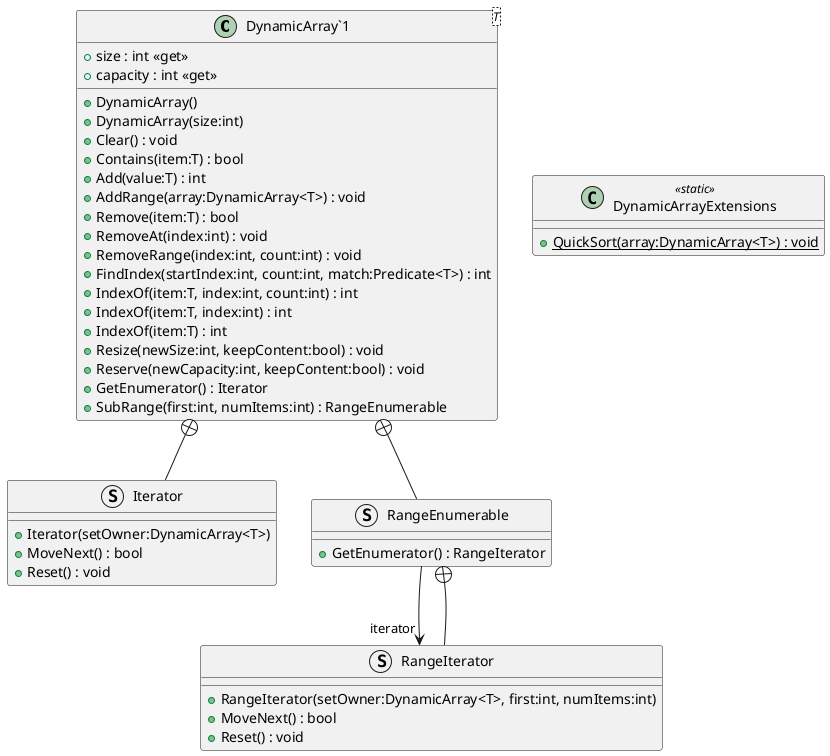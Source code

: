 @startuml
class "DynamicArray`1"<T> {
    + size : int <<get>>
    + capacity : int <<get>>
    + DynamicArray()
    + DynamicArray(size:int)
    + Clear() : void
    + Contains(item:T) : bool
    + Add(value:T) : int
    + AddRange(array:DynamicArray<T>) : void
    + Remove(item:T) : bool
    + RemoveAt(index:int) : void
    + RemoveRange(index:int, count:int) : void
    + FindIndex(startIndex:int, count:int, match:Predicate<T>) : int
    + IndexOf(item:T, index:int, count:int) : int
    + IndexOf(item:T, index:int) : int
    + IndexOf(item:T) : int
    + Resize(newSize:int, keepContent:bool) : void
    + Reserve(newCapacity:int, keepContent:bool) : void
    + GetEnumerator() : Iterator
    + SubRange(first:int, numItems:int) : RangeEnumerable
}
class DynamicArrayExtensions <<static>> {
    + {static} QuickSort(array:DynamicArray<T>) : void
}
struct Iterator {
    + Iterator(setOwner:DynamicArray<T>)
    + MoveNext() : bool
    + Reset() : void
}
struct RangeEnumerable {
    + GetEnumerator() : RangeIterator
}
struct RangeIterator {
    + RangeIterator(setOwner:DynamicArray<T>, first:int, numItems:int)
    + MoveNext() : bool
    + Reset() : void
}
"DynamicArray`1" +-- Iterator
"DynamicArray`1" +-- RangeEnumerable
RangeEnumerable --> "iterator" RangeIterator
RangeEnumerable +-- RangeIterator
@enduml
